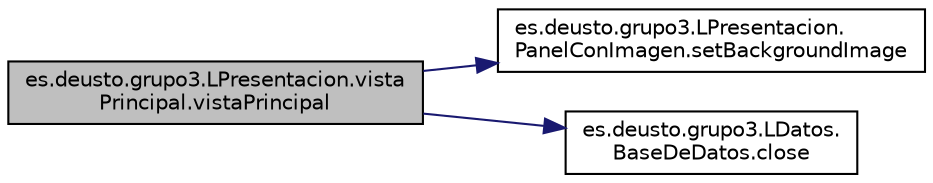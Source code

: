 digraph "es.deusto.grupo3.LPresentacion.vistaPrincipal.vistaPrincipal"
{
  edge [fontname="Helvetica",fontsize="10",labelfontname="Helvetica",labelfontsize="10"];
  node [fontname="Helvetica",fontsize="10",shape=record];
  rankdir="LR";
  Node0 [label="es.deusto.grupo3.LPresentacion.vista\lPrincipal.vistaPrincipal",height=0.2,width=0.4,color="black", fillcolor="grey75", style="filled", fontcolor="black"];
  Node0 -> Node1 [color="midnightblue",fontsize="10",style="solid",fontname="Helvetica"];
  Node1 [label="es.deusto.grupo3.LPresentacion.\lPanelConImagen.setBackgroundImage",height=0.2,width=0.4,color="black", fillcolor="white", style="filled",URL="$classes_1_1deusto_1_1grupo3_1_1_l_presentacion_1_1_panel_con_imagen.html#ab3772929185a00e0461be8ee081f2a40"];
  Node0 -> Node2 [color="midnightblue",fontsize="10",style="solid",fontname="Helvetica"];
  Node2 [label="es.deusto.grupo3.LDatos.\lBaseDeDatos.close",height=0.2,width=0.4,color="black", fillcolor="white", style="filled",URL="$classes_1_1deusto_1_1grupo3_1_1_l_datos_1_1_base_de_datos.html#a338977622101e3a78ac0bf31dd542d9a"];
}
